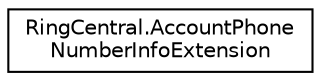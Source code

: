 digraph "Graphical Class Hierarchy"
{
 // LATEX_PDF_SIZE
  edge [fontname="Helvetica",fontsize="10",labelfontname="Helvetica",labelfontsize="10"];
  node [fontname="Helvetica",fontsize="10",shape=record];
  rankdir="LR";
  Node0 [label="RingCentral.AccountPhone\lNumberInfoExtension",height=0.2,width=0.4,color="black", fillcolor="white", style="filled",URL="$classRingCentral_1_1AccountPhoneNumberInfoExtension.html",tooltip=" "];
}
